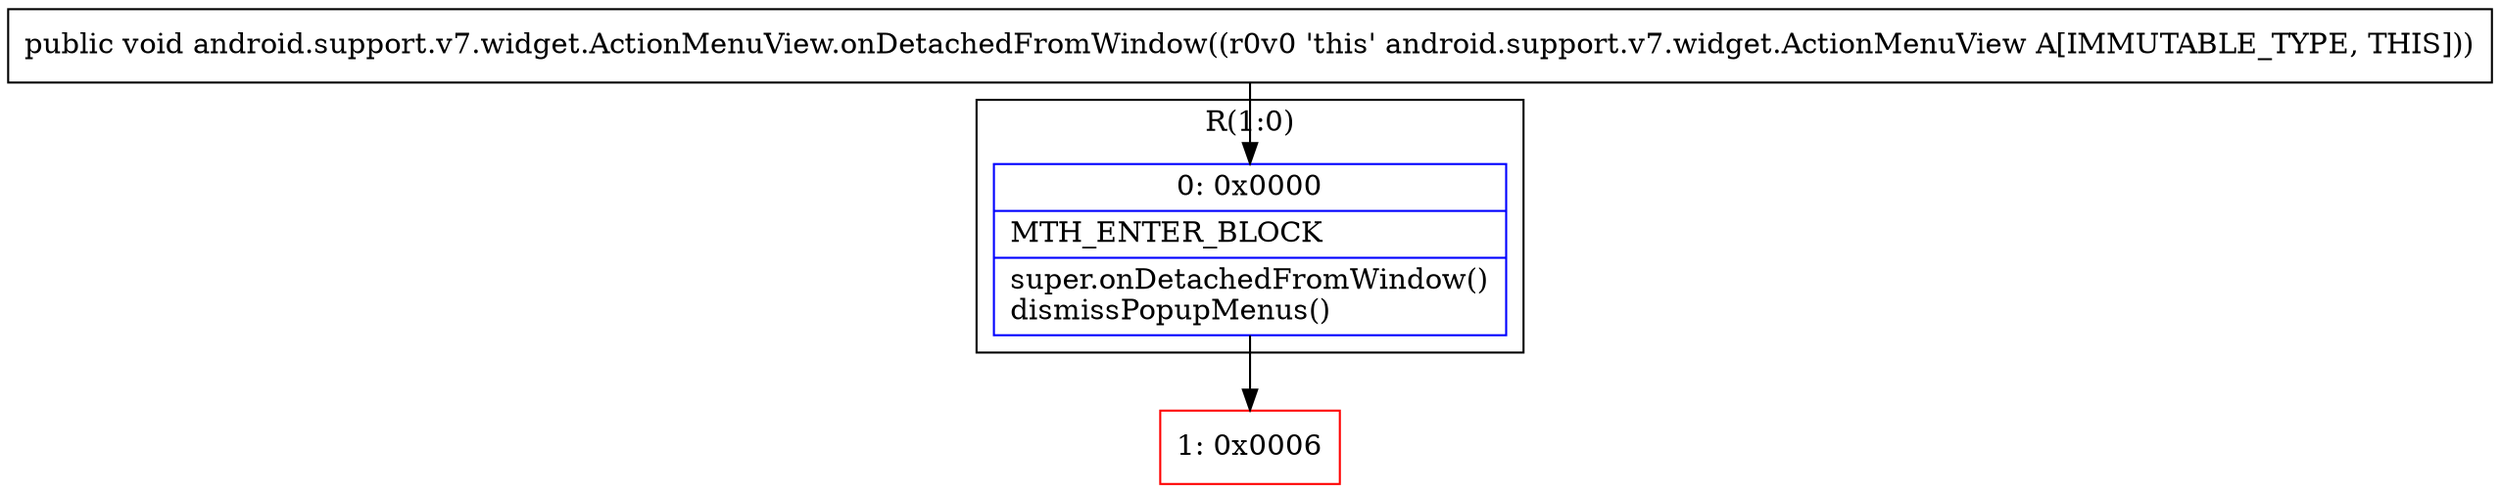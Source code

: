digraph "CFG forandroid.support.v7.widget.ActionMenuView.onDetachedFromWindow()V" {
subgraph cluster_Region_750118828 {
label = "R(1:0)";
node [shape=record,color=blue];
Node_0 [shape=record,label="{0\:\ 0x0000|MTH_ENTER_BLOCK\l|super.onDetachedFromWindow()\ldismissPopupMenus()\l}"];
}
Node_1 [shape=record,color=red,label="{1\:\ 0x0006}"];
MethodNode[shape=record,label="{public void android.support.v7.widget.ActionMenuView.onDetachedFromWindow((r0v0 'this' android.support.v7.widget.ActionMenuView A[IMMUTABLE_TYPE, THIS])) }"];
MethodNode -> Node_0;
Node_0 -> Node_1;
}

